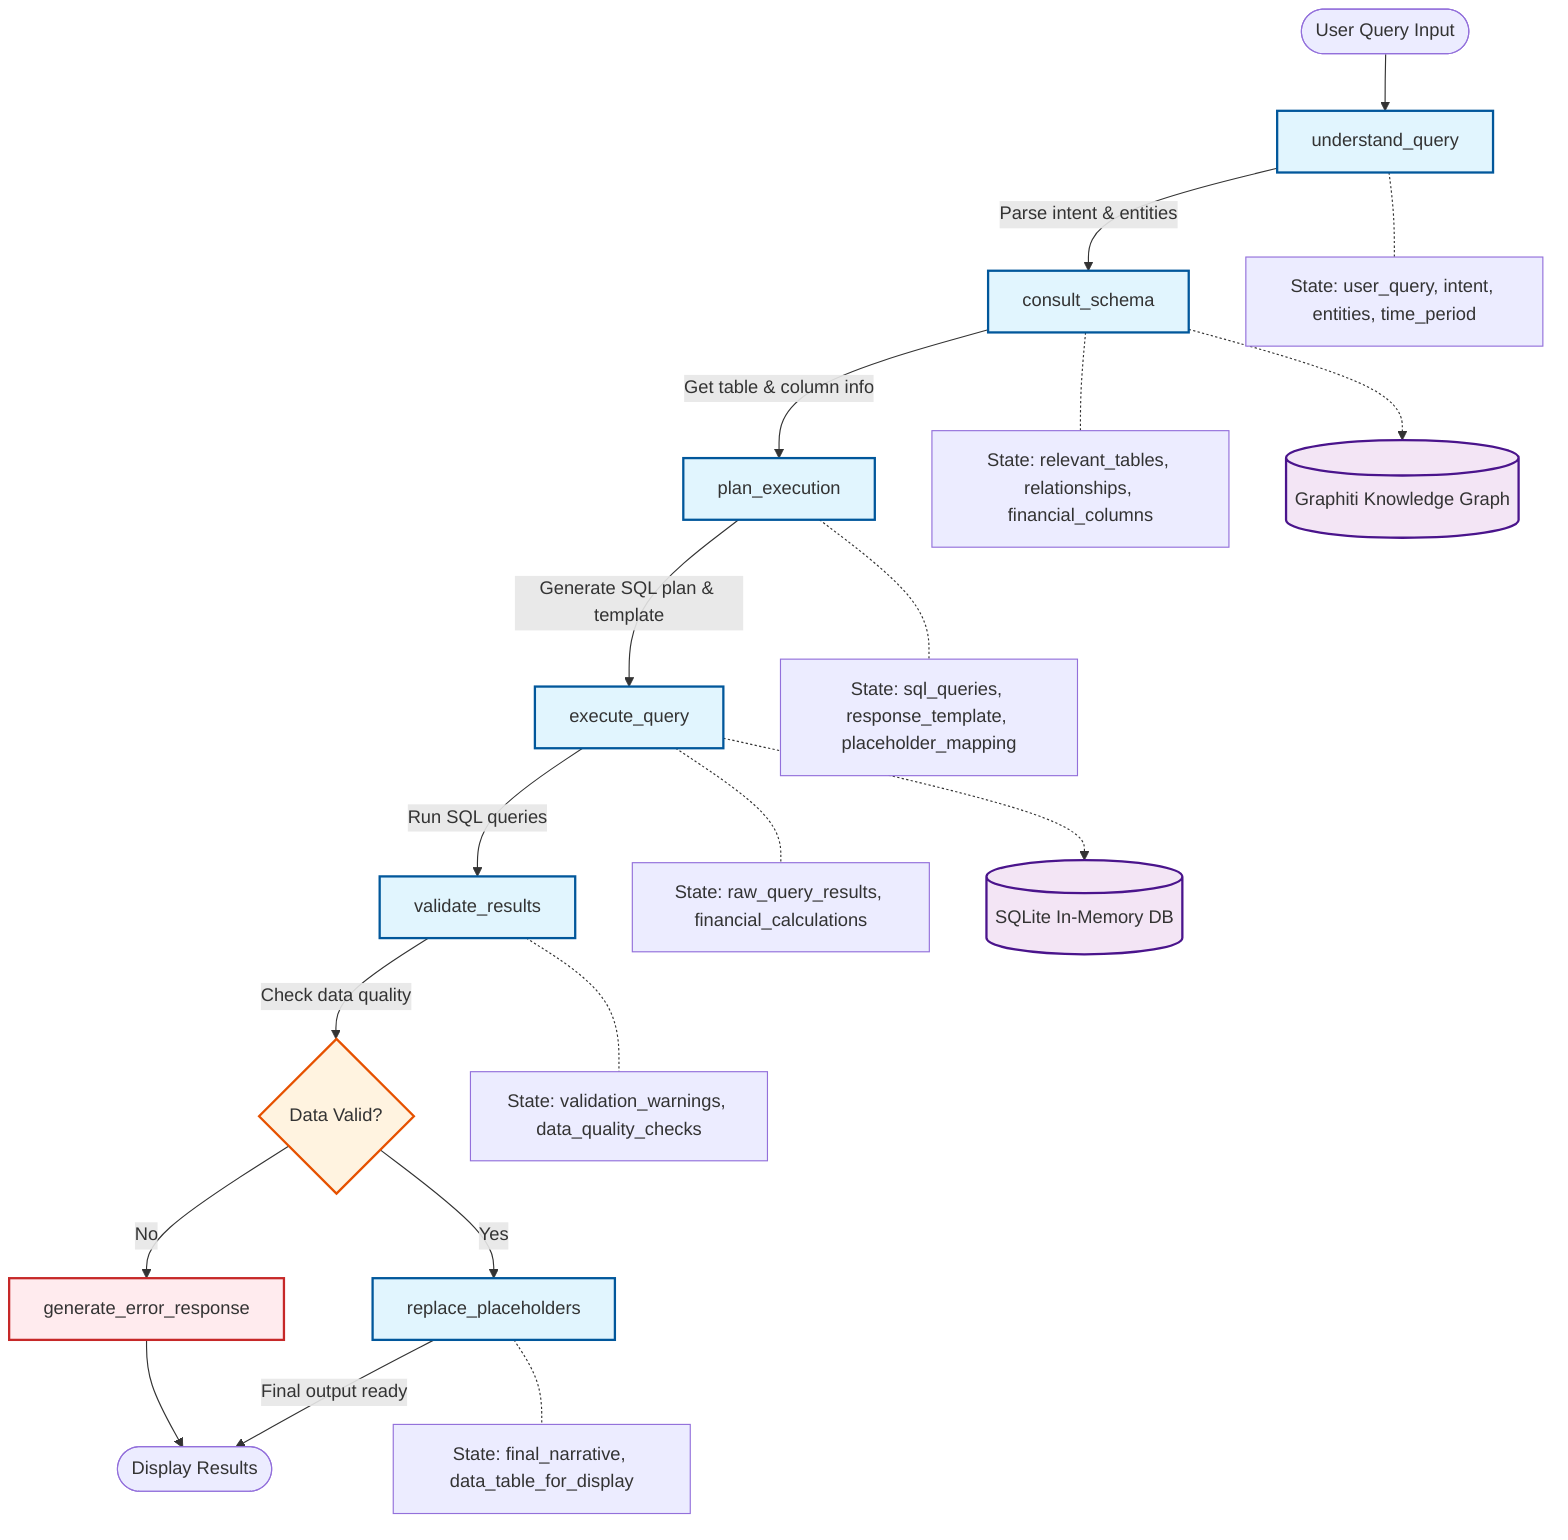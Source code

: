 graph TD
    START([User Query Input]) --> N1[understand_query]
    
    N1 --> |Parse intent & entities| N2[consult_schema]
    N2 --> |Get table & column info| N3[plan_execution]
    N3 --> |Generate SQL plan & template| N4[execute_query]
    N4 --> |Run SQL queries| N5[validate_results]
    N5 --> |Check data quality| DECISION{Data Valid?}
    
    DECISION --> |Yes| N6[replace_placeholders]
    DECISION --> |No| ERROR[generate_error_response]
    
    N6 --> |Final output ready| END([Display Results])
    ERROR --> END
    
    %% Node Details
    N1 -.- D1[State: user_query, intent, entities, time_period]
    N2 -.- D2[State: relevant_tables, relationships, financial_columns]
    N3 -.- D3[State: sql_queries, response_template, placeholder_mapping]
    N4 -.- D4[State: raw_query_results, financial_calculations]
    N5 -.- D5[State: validation_warnings, data_quality_checks]
    N6 -.- D6[State: final_narrative, data_table_for_display]
    
    %% External Services
    N2 -.-> GR[(Graphiti Knowledge Graph)]
    N4 -.-> SQL[(SQLite In-Memory DB)]
    
    %% Styling
    classDef nodeStyle fill:#e1f5fe,stroke:#01579b,stroke-width:2px
    classDef decisionStyle fill:#fff3e0,stroke:#e65100,stroke-width:2px
    classDef errorStyle fill:#ffebee,stroke:#c62828,stroke-width:2px
    classDef externalStyle fill:#f3e5f5,stroke:#4a148c,stroke-width:2px
    
    class N1,N2,N3,N4,N5,N6 nodeStyle
    class DECISION decisionStyle
    class ERROR errorStyle
    class GR,SQL externalStyle